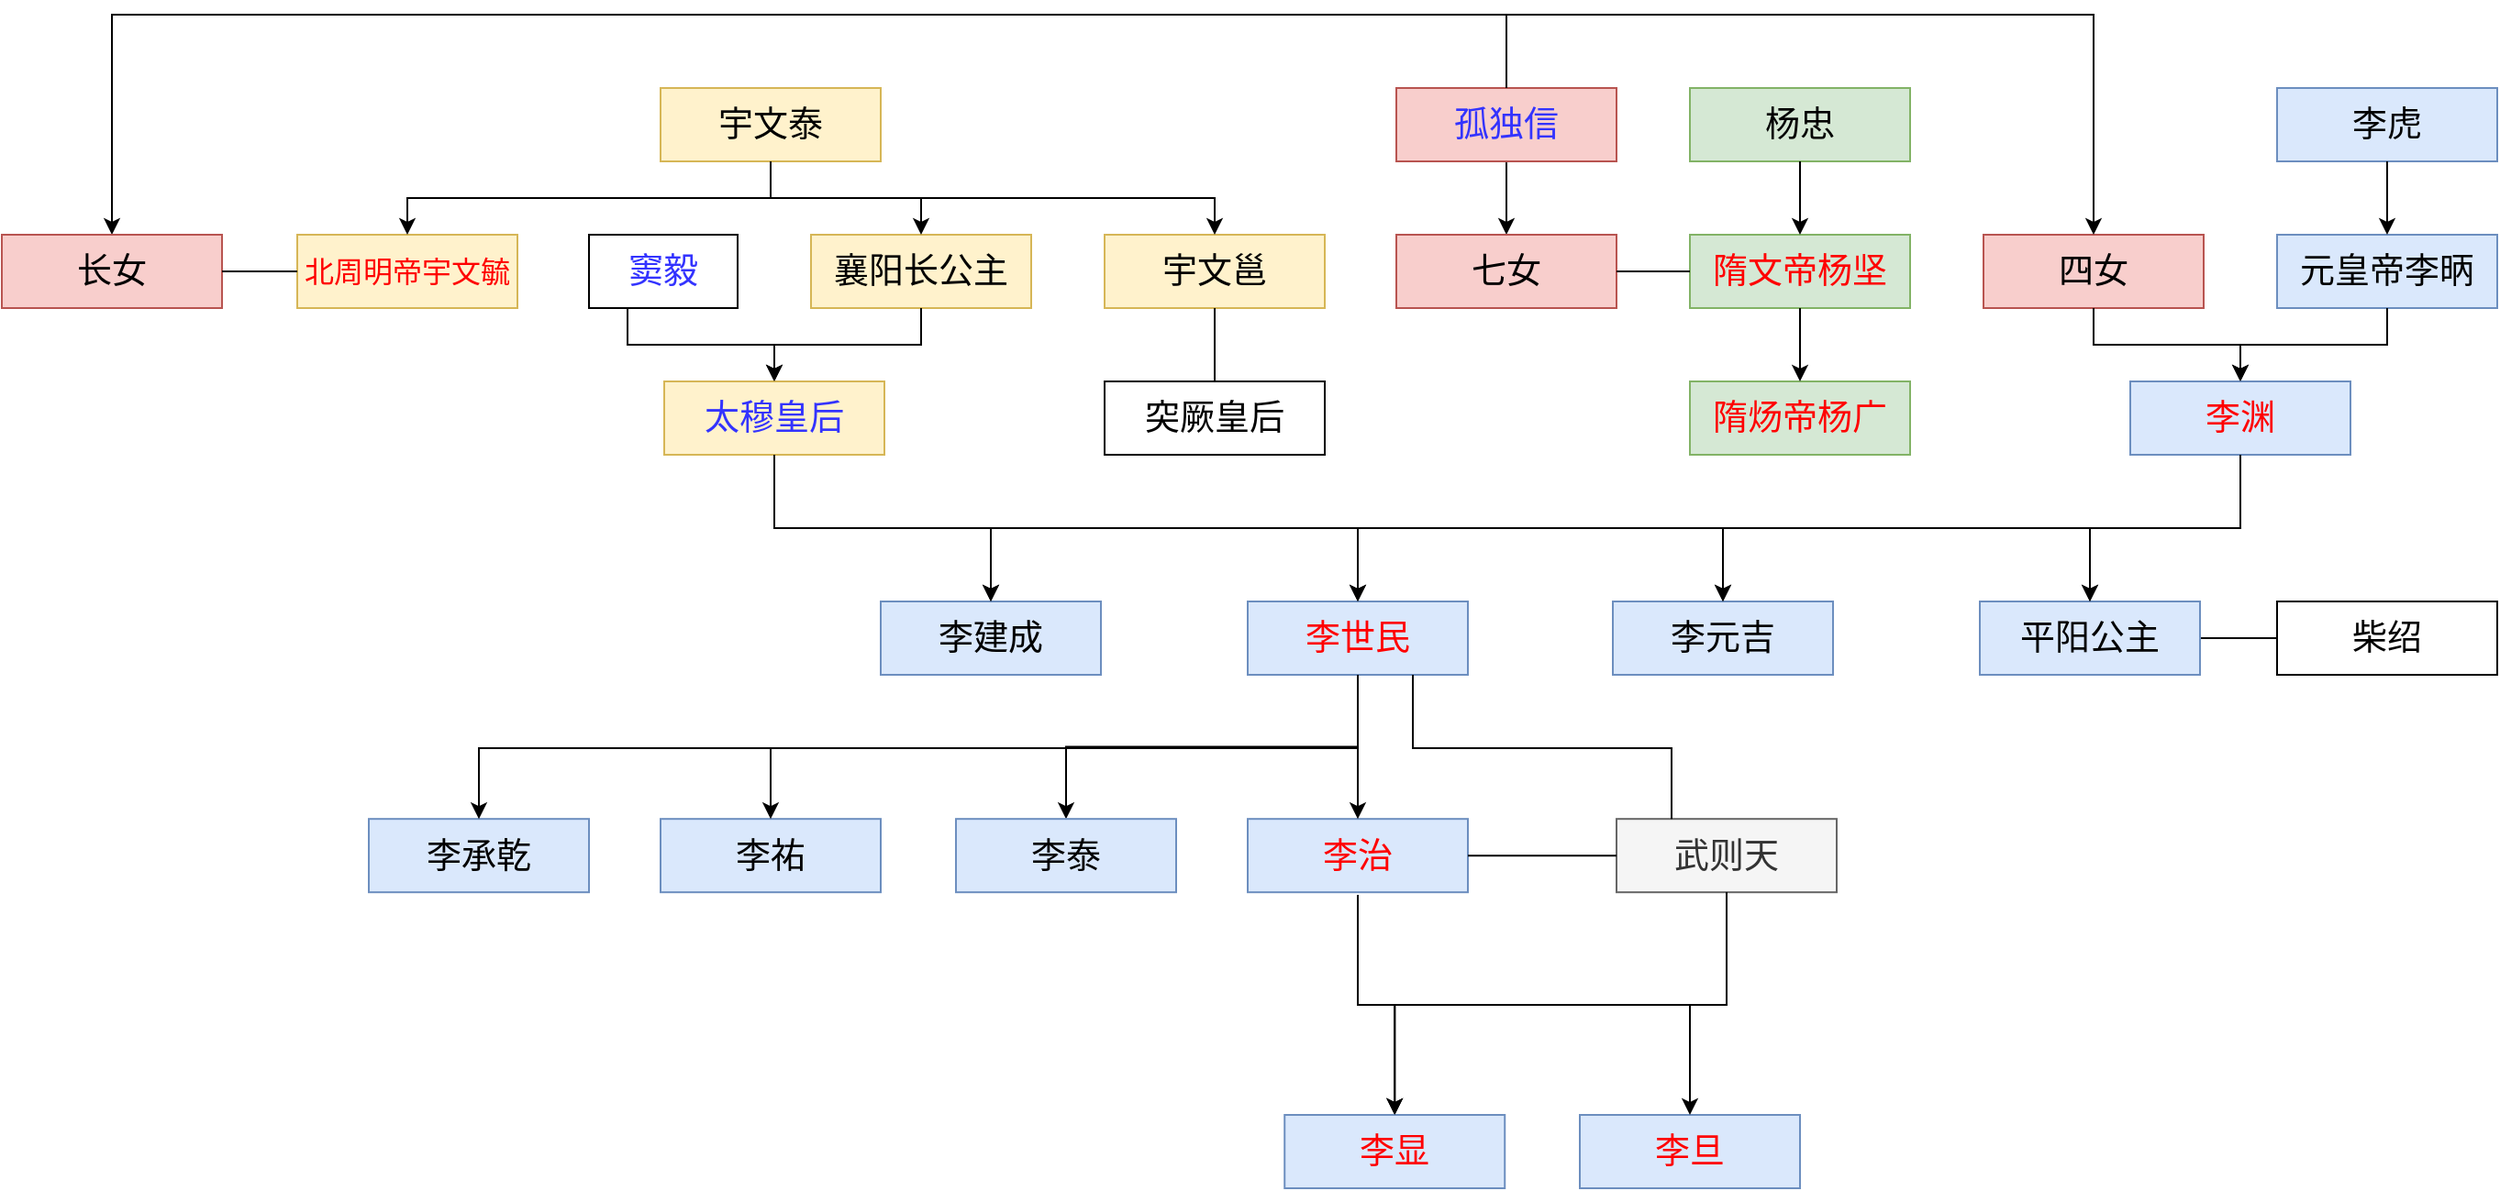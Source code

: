 <mxfile version="12.5.5" type="github"><diagram name="Page-1" id="97a40813-6b03-0c74-37c1-0168de264b11"><mxGraphModel dx="1395" dy="841" grid="1" gridSize="10" guides="1" tooltips="1" connect="1" arrows="1" fold="1" page="1" pageScale="1" pageWidth="1100" pageHeight="850" background="#ffffff" math="0" shadow="0"><root><mxCell id="0"/><mxCell id="1" parent="0"/><mxCell id="17" value="李虎" style="rounded=0;whiteSpace=wrap;html=1;fontSize=19;fillColor=#dae8fc;strokeColor=#6c8ebf;" parent="1" vertex="1"><mxGeometry x="1520" y="440" width="120" height="40" as="geometry"/></mxCell><mxCell id="19" value="元皇帝李昞" style="rounded=0;whiteSpace=wrap;html=1;fontSize=19;fillColor=#dae8fc;strokeColor=#6c8ebf;" parent="1" vertex="1"><mxGeometry x="1520" y="520" width="120" height="40" as="geometry"/></mxCell><mxCell id="I-6GhlOeTkknmJ2-8OJ1-19" value="" style="endArrow=classic;html=1;exitX=0.5;exitY=1;exitDx=0;exitDy=0;entryX=0.5;entryY=0;entryDx=0;entryDy=0;" edge="1" parent="1" source="17" target="19"><mxGeometry width="50" height="50" relative="1" as="geometry"><mxPoint x="1740" y="520" as="sourcePoint"/><mxPoint x="1790" y="470" as="targetPoint"/></mxGeometry></mxCell><mxCell id="I-6GhlOeTkknmJ2-8OJ1-59" value="" style="edgeStyle=elbowEdgeStyle;rounded=0;orthogonalLoop=1;jettySize=auto;elbow=vertical;html=1;endArrow=classic;endFill=1;exitX=0.5;exitY=0;exitDx=0;exitDy=0;" edge="1" parent="1" source="I-6GhlOeTkknmJ2-8OJ1-20" target="I-6GhlOeTkknmJ2-8OJ1-58"><mxGeometry relative="1" as="geometry"><mxPoint x="1100" y="430" as="sourcePoint"/><Array as="points"><mxPoint x="720" y="400"/></Array></mxGeometry></mxCell><mxCell id="I-6GhlOeTkknmJ2-8OJ1-61" value="" style="edgeStyle=elbowEdgeStyle;rounded=0;orthogonalLoop=1;jettySize=auto;elbow=vertical;html=1;endArrow=classic;endFill=1;" edge="1" parent="1" source="I-6GhlOeTkknmJ2-8OJ1-20" target="I-6GhlOeTkknmJ2-8OJ1-60"><mxGeometry relative="1" as="geometry"/></mxCell><mxCell id="I-6GhlOeTkknmJ2-8OJ1-20" value="&lt;font color=&quot;#3333ff&quot;&gt;孤独信&lt;/font&gt;" style="rounded=0;whiteSpace=wrap;html=1;fontSize=19;fillColor=#f8cecc;strokeColor=#b85450;" vertex="1" parent="1"><mxGeometry x="1040" y="440" width="120" height="40" as="geometry"/></mxCell><mxCell id="I-6GhlOeTkknmJ2-8OJ1-60" value="七女" style="rounded=0;whiteSpace=wrap;html=1;fontSize=19;fillColor=#f8cecc;strokeColor=#b85450;" vertex="1" parent="1"><mxGeometry x="1040" y="520" width="120" height="40" as="geometry"/></mxCell><mxCell id="I-6GhlOeTkknmJ2-8OJ1-58" value="长女" style="rounded=0;whiteSpace=wrap;html=1;fontSize=19;fillColor=#f8cecc;strokeColor=#b85450;" vertex="1" parent="1"><mxGeometry x="280" y="520" width="120" height="40" as="geometry"/></mxCell><mxCell id="I-6GhlOeTkknmJ2-8OJ1-62" value="&lt;font style=&quot;font-size: 16px&quot; color=&quot;#ff0000&quot;&gt;北周明帝宇文毓&lt;/font&gt;" style="rounded=0;whiteSpace=wrap;html=1;fontSize=19;fillColor=#fff2cc;strokeColor=#d6b656;" vertex="1" parent="1"><mxGeometry x="441" y="520" width="120" height="40" as="geometry"/></mxCell><mxCell id="I-6GhlOeTkknmJ2-8OJ1-21" value="四女" style="rounded=0;whiteSpace=wrap;html=1;fontSize=19;fillColor=#f8cecc;strokeColor=#b85450;" vertex="1" parent="1"><mxGeometry x="1360" y="520" width="120" height="40" as="geometry"/></mxCell><mxCell id="I-6GhlOeTkknmJ2-8OJ1-22" value="" style="endArrow=classic;html=1;entryX=0.5;entryY=0;entryDx=0;entryDy=0;edgeStyle=elbowEdgeStyle;elbow=vertical;rounded=0;" edge="1" parent="1" target="I-6GhlOeTkknmJ2-8OJ1-21"><mxGeometry width="50" height="50" relative="1" as="geometry"><mxPoint x="1100" y="440" as="sourcePoint"/><mxPoint x="70" y="470" as="targetPoint"/><Array as="points"><mxPoint x="1260" y="400"/></Array></mxGeometry></mxCell><mxCell id="I-6GhlOeTkknmJ2-8OJ1-24" value="" style="endArrow=classic;html=1;exitX=0.5;exitY=1;exitDx=0;exitDy=0;entryX=0.5;entryY=0;entryDx=0;entryDy=0;edgeStyle=elbowEdgeStyle;elbow=vertical;rounded=0;" edge="1" parent="1" source="19" target="I-6GhlOeTkknmJ2-8OJ1-54"><mxGeometry width="50" height="50" relative="1" as="geometry"><mxPoint x="1740" y="690" as="sourcePoint"/><mxPoint x="1820" y="600" as="targetPoint"/></mxGeometry></mxCell><mxCell id="I-6GhlOeTkknmJ2-8OJ1-38" value="李建成" style="rounded=0;whiteSpace=wrap;html=1;fontSize=19;fillColor=#dae8fc;strokeColor=#6c8ebf;" vertex="1" parent="1"><mxGeometry x="759" y="720" width="120" height="40" as="geometry"/></mxCell><mxCell id="I-6GhlOeTkknmJ2-8OJ1-54" value="李渊" style="rounded=0;whiteSpace=wrap;html=1;fontSize=19;fillColor=#dae8fc;strokeColor=#6c8ebf;fontColor=#FF0000;" vertex="1" parent="1"><mxGeometry x="1440" y="600" width="120" height="40" as="geometry"/></mxCell><mxCell id="I-6GhlOeTkknmJ2-8OJ1-26" value="" style="endArrow=classic;html=1;exitX=0.5;exitY=1;exitDx=0;exitDy=0;entryX=0.5;entryY=0;entryDx=0;entryDy=0;edgeStyle=elbowEdgeStyle;elbow=vertical;rounded=0;" edge="1" parent="1" source="I-6GhlOeTkknmJ2-8OJ1-21" target="I-6GhlOeTkknmJ2-8OJ1-54"><mxGeometry width="50" height="50" relative="1" as="geometry"><mxPoint x="1750" y="570" as="sourcePoint"/><mxPoint x="1820" y="600" as="targetPoint"/></mxGeometry></mxCell><mxCell id="I-6GhlOeTkknmJ2-8OJ1-27" value="&lt;font color=&quot;#3333ff&quot;&gt;窦毅&lt;/font&gt;" style="rounded=0;whiteSpace=wrap;html=1;fontSize=19;" vertex="1" parent="1"><mxGeometry x="600" y="520" width="81" height="40" as="geometry"/></mxCell><mxCell id="I-6GhlOeTkknmJ2-8OJ1-28" value="宇文泰" style="rounded=0;whiteSpace=wrap;html=1;fontSize=19;fillColor=#fff2cc;strokeColor=#d6b656;" vertex="1" parent="1"><mxGeometry x="639" y="440" width="120" height="40" as="geometry"/></mxCell><mxCell id="I-6GhlOeTkknmJ2-8OJ1-29" value="襄阳长公主" style="rounded=0;whiteSpace=wrap;html=1;fontSize=19;fillColor=#fff2cc;strokeColor=#d6b656;" vertex="1" parent="1"><mxGeometry x="721" y="520" width="120" height="40" as="geometry"/></mxCell><mxCell id="I-6GhlOeTkknmJ2-8OJ1-30" value="" style="endArrow=classic;html=1;exitX=0.5;exitY=1;exitDx=0;exitDy=0;entryX=0.5;entryY=0;entryDx=0;entryDy=0;edgeStyle=elbowEdgeStyle;elbow=vertical;rounded=0;" edge="1" parent="1" target="I-6GhlOeTkknmJ2-8OJ1-29" source="I-6GhlOeTkknmJ2-8OJ1-28"><mxGeometry width="50" height="50" relative="1" as="geometry"><mxPoint x="781" y="480" as="sourcePoint"/><mxPoint x="831" y="470" as="targetPoint"/></mxGeometry></mxCell><mxCell id="I-6GhlOeTkknmJ2-8OJ1-33" value="" style="endArrow=classic;html=1;entryX=0.5;entryY=0;entryDx=0;entryDy=0;edgeStyle=elbowEdgeStyle;elbow=vertical;rounded=0;" edge="1" parent="1" target="I-6GhlOeTkknmJ2-8OJ1-34"><mxGeometry width="50" height="50" relative="1" as="geometry"><mxPoint x="621" y="560" as="sourcePoint"/><mxPoint x="671" y="640" as="targetPoint"/></mxGeometry></mxCell><mxCell id="I-6GhlOeTkknmJ2-8OJ1-34" value="&lt;font color=&quot;#3333ff&quot;&gt;太穆皇后&lt;/font&gt;" style="rounded=0;whiteSpace=wrap;html=1;fontSize=19;fillColor=#fff2cc;strokeColor=#d6b656;" vertex="1" parent="1"><mxGeometry x="641" y="600" width="120" height="40" as="geometry"/></mxCell><mxCell id="I-6GhlOeTkknmJ2-8OJ1-35" value="" style="endArrow=classic;html=1;exitX=0.5;exitY=1;exitDx=0;exitDy=0;entryX=0.5;entryY=0;entryDx=0;entryDy=0;edgeStyle=elbowEdgeStyle;elbow=vertical;rounded=0;" edge="1" parent="1" target="I-6GhlOeTkknmJ2-8OJ1-34"><mxGeometry width="50" height="50" relative="1" as="geometry"><mxPoint x="781" y="560" as="sourcePoint"/><mxPoint x="711" y="610" as="targetPoint"/></mxGeometry></mxCell><mxCell id="I-6GhlOeTkknmJ2-8OJ1-40" value="宇文邕" style="rounded=0;whiteSpace=wrap;html=1;fontSize=19;fillColor=#fff2cc;strokeColor=#d6b656;" vertex="1" parent="1"><mxGeometry x="881" y="520" width="120" height="40" as="geometry"/></mxCell><mxCell id="I-6GhlOeTkknmJ2-8OJ1-41" value="突厥皇后" style="rounded=0;whiteSpace=wrap;html=1;fontSize=19;" vertex="1" parent="1"><mxGeometry x="881" y="600" width="120" height="40" as="geometry"/></mxCell><mxCell id="I-6GhlOeTkknmJ2-8OJ1-42" value="" style="endArrow=classic;html=1;edgeStyle=elbowEdgeStyle;elbow=vertical;rounded=0;exitX=0.5;exitY=1;exitDx=0;exitDy=0;" edge="1" parent="1" source="I-6GhlOeTkknmJ2-8OJ1-28"><mxGeometry width="50" height="50" relative="1" as="geometry"><mxPoint x="861" y="480" as="sourcePoint"/><mxPoint x="941" y="520" as="targetPoint"/></mxGeometry></mxCell><mxCell id="I-6GhlOeTkknmJ2-8OJ1-43" value="" style="endArrow=none;html=1;entryX=0.5;entryY=0;entryDx=0;entryDy=0;exitX=0.5;exitY=1;exitDx=0;exitDy=0;" edge="1" parent="1" source="I-6GhlOeTkknmJ2-8OJ1-40" target="I-6GhlOeTkknmJ2-8OJ1-41"><mxGeometry width="50" height="50" relative="1" as="geometry"><mxPoint x="231" y="830" as="sourcePoint"/><mxPoint x="281" y="780" as="targetPoint"/></mxGeometry></mxCell><mxCell id="I-6GhlOeTkknmJ2-8OJ1-102" value="" style="edgeStyle=orthogonalEdgeStyle;rounded=0;orthogonalLoop=1;jettySize=auto;html=1;endArrow=classic;endFill=1;fontColor=#000000;entryX=0.5;entryY=0;entryDx=0;entryDy=0;exitX=0.5;exitY=1;exitDx=0;exitDy=0;" edge="1" parent="1" source="I-6GhlOeTkknmJ2-8OJ1-45" target="I-6GhlOeTkknmJ2-8OJ1-99"><mxGeometry relative="1" as="geometry"/></mxCell><mxCell id="I-6GhlOeTkknmJ2-8OJ1-45" value="&lt;font color=&quot;#ff0000&quot;&gt;李世民&lt;/font&gt;" style="rounded=0;whiteSpace=wrap;html=1;fontSize=19;fillColor=#dae8fc;strokeColor=#6c8ebf;" vertex="1" parent="1"><mxGeometry x="959" y="720" width="120" height="40" as="geometry"/></mxCell><mxCell id="I-6GhlOeTkknmJ2-8OJ1-95" value="&lt;font&gt;李承乾&lt;br&gt;&lt;/font&gt;" style="rounded=0;whiteSpace=wrap;html=1;fontSize=19;fillColor=#dae8fc;strokeColor=#6c8ebf;fontColor=#000000;" vertex="1" parent="1"><mxGeometry x="480" y="838.59" width="120" height="40" as="geometry"/></mxCell><mxCell id="I-6GhlOeTkknmJ2-8OJ1-46" value="李元吉" style="rounded=0;whiteSpace=wrap;html=1;fontSize=19;fillColor=#dae8fc;strokeColor=#6c8ebf;" vertex="1" parent="1"><mxGeometry x="1158" y="720" width="120" height="40" as="geometry"/></mxCell><mxCell id="I-6GhlOeTkknmJ2-8OJ1-57" value="" style="edgeStyle=elbowEdgeStyle;rounded=0;orthogonalLoop=1;jettySize=auto;elbow=vertical;html=1;endArrow=none;endFill=0;" edge="1" parent="1" source="I-6GhlOeTkknmJ2-8OJ1-47" target="I-6GhlOeTkknmJ2-8OJ1-56"><mxGeometry relative="1" as="geometry"/></mxCell><mxCell id="I-6GhlOeTkknmJ2-8OJ1-47" value="平阳公主" style="rounded=0;whiteSpace=wrap;html=1;fontSize=19;fillColor=#dae8fc;strokeColor=#6c8ebf;" vertex="1" parent="1"><mxGeometry x="1358" y="720" width="120" height="40" as="geometry"/></mxCell><mxCell id="I-6GhlOeTkknmJ2-8OJ1-56" value="柴绍" style="rounded=0;whiteSpace=wrap;html=1;fontSize=19;" vertex="1" parent="1"><mxGeometry x="1520" y="720" width="120" height="40" as="geometry"/></mxCell><mxCell id="I-6GhlOeTkknmJ2-8OJ1-70" value="&lt;font color=&quot;#ff0000&quot;&gt;隋文帝杨坚&lt;/font&gt;" style="rounded=0;whiteSpace=wrap;html=1;fontSize=19;fillColor=#d5e8d4;strokeColor=#82b366;" vertex="1" parent="1"><mxGeometry x="1200" y="520" width="120" height="40" as="geometry"/></mxCell><mxCell id="I-6GhlOeTkknmJ2-8OJ1-72" value="" style="endArrow=classic;html=1;edgeStyle=elbowEdgeStyle;elbow=vertical;rounded=0;exitX=0.5;exitY=1;exitDx=0;exitDy=0;entryX=0.5;entryY=0;entryDx=0;entryDy=0;" edge="1" parent="1" source="I-6GhlOeTkknmJ2-8OJ1-28" target="I-6GhlOeTkknmJ2-8OJ1-62"><mxGeometry width="50" height="50" relative="1" as="geometry"><mxPoint x="871.0" y="490" as="sourcePoint"/><mxPoint x="951.0" y="530" as="targetPoint"/><Array as="points"><mxPoint x="580" y="500"/></Array></mxGeometry></mxCell><mxCell id="I-6GhlOeTkknmJ2-8OJ1-75" value="" style="rounded=0;orthogonalLoop=1;jettySize=auto;elbow=vertical;html=1;endArrow=none;endFill=0;exitX=1;exitY=0.5;exitDx=0;exitDy=0;entryX=0;entryY=0.5;entryDx=0;entryDy=0;" edge="1" parent="1" source="I-6GhlOeTkknmJ2-8OJ1-58" target="I-6GhlOeTkknmJ2-8OJ1-62"><mxGeometry relative="1" as="geometry"><mxPoint x="671" y="749.833" as="sourcePoint"/><mxPoint x="691" y="749.833" as="targetPoint"/></mxGeometry></mxCell><mxCell id="I-6GhlOeTkknmJ2-8OJ1-77" value="" style="rounded=0;orthogonalLoop=1;jettySize=auto;elbow=vertical;html=1;endArrow=none;endFill=0;entryX=0;entryY=0.5;entryDx=0;entryDy=0;exitX=1;exitY=0.5;exitDx=0;exitDy=0;" edge="1" parent="1" source="I-6GhlOeTkknmJ2-8OJ1-60" target="I-6GhlOeTkknmJ2-8OJ1-70"><mxGeometry relative="1" as="geometry"><mxPoint x="671" y="749.833" as="sourcePoint"/><mxPoint x="691" y="749.833" as="targetPoint"/></mxGeometry></mxCell><mxCell id="I-6GhlOeTkknmJ2-8OJ1-80" value="" style="endArrow=classic;html=1;edgeStyle=elbowEdgeStyle;elbow=vertical;rounded=0;exitX=0.5;exitY=1;exitDx=0;exitDy=0;entryX=0.5;entryY=0;entryDx=0;entryDy=0;" edge="1" parent="1" source="I-6GhlOeTkknmJ2-8OJ1-34" target="I-6GhlOeTkknmJ2-8OJ1-38"><mxGeometry width="50" height="50" relative="1" as="geometry"><mxPoint x="730" y="660" as="sourcePoint"/><mxPoint x="972" y="700" as="targetPoint"/></mxGeometry></mxCell><mxCell id="I-6GhlOeTkknmJ2-8OJ1-81" value="" style="endArrow=classic;html=1;edgeStyle=elbowEdgeStyle;elbow=vertical;rounded=0;exitX=0.5;exitY=1;exitDx=0;exitDy=0;entryX=0.5;entryY=0;entryDx=0;entryDy=0;" edge="1" parent="1" source="I-6GhlOeTkknmJ2-8OJ1-34" target="I-6GhlOeTkknmJ2-8OJ1-45"><mxGeometry width="50" height="50" relative="1" as="geometry"><mxPoint x="711" y="650" as="sourcePoint"/><mxPoint x="829" y="730" as="targetPoint"/></mxGeometry></mxCell><mxCell id="I-6GhlOeTkknmJ2-8OJ1-82" value="" style="endArrow=classic;html=1;edgeStyle=elbowEdgeStyle;elbow=vertical;rounded=0;exitX=0.5;exitY=1;exitDx=0;exitDy=0;entryX=0.5;entryY=0;entryDx=0;entryDy=0;" edge="1" parent="1" source="I-6GhlOeTkknmJ2-8OJ1-34" target="I-6GhlOeTkknmJ2-8OJ1-46"><mxGeometry width="50" height="50" relative="1" as="geometry"><mxPoint x="711" y="650" as="sourcePoint"/><mxPoint x="1029.0" y="730" as="targetPoint"/></mxGeometry></mxCell><mxCell id="I-6GhlOeTkknmJ2-8OJ1-83" value="" style="endArrow=classic;html=1;edgeStyle=elbowEdgeStyle;elbow=vertical;rounded=0;exitX=0.5;exitY=1;exitDx=0;exitDy=0;entryX=0.5;entryY=0;entryDx=0;entryDy=0;" edge="1" parent="1" source="I-6GhlOeTkknmJ2-8OJ1-34" target="I-6GhlOeTkknmJ2-8OJ1-47"><mxGeometry width="50" height="50" relative="1" as="geometry"><mxPoint x="711" y="650" as="sourcePoint"/><mxPoint x="1228.0" y="730" as="targetPoint"/></mxGeometry></mxCell><mxCell id="I-6GhlOeTkknmJ2-8OJ1-84" value="" style="endArrow=classic;html=1;edgeStyle=elbowEdgeStyle;elbow=vertical;rounded=0;exitX=0.5;exitY=1;exitDx=0;exitDy=0;entryX=0.5;entryY=0;entryDx=0;entryDy=0;" edge="1" parent="1" source="I-6GhlOeTkknmJ2-8OJ1-54" target="I-6GhlOeTkknmJ2-8OJ1-47"><mxGeometry width="50" height="50" relative="1" as="geometry"><mxPoint x="721" y="660" as="sourcePoint"/><mxPoint x="1238.0" y="740" as="targetPoint"/></mxGeometry></mxCell><mxCell id="I-6GhlOeTkknmJ2-8OJ1-85" value="" style="endArrow=classic;html=1;edgeStyle=elbowEdgeStyle;elbow=vertical;rounded=0;exitX=0.5;exitY=1;exitDx=0;exitDy=0;entryX=0.5;entryY=0;entryDx=0;entryDy=0;" edge="1" parent="1" source="I-6GhlOeTkknmJ2-8OJ1-54" target="I-6GhlOeTkknmJ2-8OJ1-46"><mxGeometry width="50" height="50" relative="1" as="geometry"><mxPoint x="1670" y="650" as="sourcePoint"/><mxPoint x="1428.0" y="730" as="targetPoint"/></mxGeometry></mxCell><mxCell id="I-6GhlOeTkknmJ2-8OJ1-86" value="" style="endArrow=classic;html=1;edgeStyle=elbowEdgeStyle;elbow=vertical;rounded=0;exitX=0.5;exitY=1;exitDx=0;exitDy=0;entryX=0.5;entryY=0;entryDx=0;entryDy=0;" edge="1" parent="1" source="I-6GhlOeTkknmJ2-8OJ1-54" target="I-6GhlOeTkknmJ2-8OJ1-45"><mxGeometry width="50" height="50" relative="1" as="geometry"><mxPoint x="1670" y="650" as="sourcePoint"/><mxPoint x="1228.0" y="730" as="targetPoint"/></mxGeometry></mxCell><mxCell id="I-6GhlOeTkknmJ2-8OJ1-87" value="" style="endArrow=classic;html=1;edgeStyle=elbowEdgeStyle;elbow=vertical;rounded=0;exitX=0.5;exitY=1;exitDx=0;exitDy=0;entryX=0.5;entryY=0;entryDx=0;entryDy=0;" edge="1" parent="1" source="I-6GhlOeTkknmJ2-8OJ1-54" target="I-6GhlOeTkknmJ2-8OJ1-38"><mxGeometry width="50" height="50" relative="1" as="geometry"><mxPoint x="1670" y="650" as="sourcePoint"/><mxPoint x="1029.0" y="730" as="targetPoint"/></mxGeometry></mxCell><mxCell id="I-6GhlOeTkknmJ2-8OJ1-88" value="杨忠" style="rounded=0;whiteSpace=wrap;html=1;fontSize=19;fillColor=#d5e8d4;strokeColor=#82b366;" vertex="1" parent="1"><mxGeometry x="1200" y="440" width="120" height="40" as="geometry"/></mxCell><mxCell id="I-6GhlOeTkknmJ2-8OJ1-90" value="&lt;font color=&quot;#ff0000&quot;&gt;隋炀帝杨广&lt;/font&gt;" style="rounded=0;whiteSpace=wrap;html=1;fontSize=19;fillColor=#d5e8d4;strokeColor=#82b366;" vertex="1" parent="1"><mxGeometry x="1200" y="600" width="120" height="40" as="geometry"/></mxCell><mxCell id="I-6GhlOeTkknmJ2-8OJ1-92" value="" style="edgeStyle=none;rounded=0;orthogonalLoop=1;jettySize=auto;html=1;endArrow=classic;endFill=1;fontColor=#FF0000;entryX=0.5;entryY=0;entryDx=0;entryDy=0;" edge="1" parent="1" target="I-6GhlOeTkknmJ2-8OJ1-90"><mxGeometry relative="1" as="geometry"><mxPoint x="1260" y="560" as="sourcePoint"/><mxPoint x="1270" y="490" as="targetPoint"/></mxGeometry></mxCell><mxCell id="I-6GhlOeTkknmJ2-8OJ1-94" value="" style="edgeStyle=none;rounded=0;orthogonalLoop=1;jettySize=auto;html=1;endArrow=classic;endFill=1;fontColor=#FF0000;entryX=0.5;entryY=0;entryDx=0;entryDy=0;exitX=0.5;exitY=1;exitDx=0;exitDy=0;" edge="1" parent="1" source="I-6GhlOeTkknmJ2-8OJ1-88" target="I-6GhlOeTkknmJ2-8OJ1-70"><mxGeometry relative="1" as="geometry"><mxPoint x="1270" y="570" as="sourcePoint"/><mxPoint x="1270" y="610" as="targetPoint"/></mxGeometry></mxCell><mxCell id="I-6GhlOeTkknmJ2-8OJ1-98" value="&lt;font&gt;李祐&lt;br&gt;&lt;/font&gt;" style="rounded=0;whiteSpace=wrap;html=1;fontSize=19;fillColor=#dae8fc;strokeColor=#6c8ebf;fontColor=#000000;" vertex="1" parent="1"><mxGeometry x="639" y="838.59" width="120" height="40" as="geometry"/></mxCell><mxCell id="I-6GhlOeTkknmJ2-8OJ1-99" value="&lt;font&gt;李泰&lt;br&gt;&lt;/font&gt;" style="rounded=0;whiteSpace=wrap;html=1;fontSize=19;fillColor=#dae8fc;strokeColor=#6c8ebf;fontColor=#000000;" vertex="1" parent="1"><mxGeometry x="800" y="838.59" width="120" height="40" as="geometry"/></mxCell><mxCell id="I-6GhlOeTkknmJ2-8OJ1-100" value="&lt;font&gt;李治&lt;br&gt;&lt;/font&gt;" style="rounded=0;whiteSpace=wrap;html=1;fontSize=19;fillColor=#dae8fc;strokeColor=#6c8ebf;fontColor=#FF0000;" vertex="1" parent="1"><mxGeometry x="959" y="838.59" width="120" height="40" as="geometry"/></mxCell><mxCell id="I-6GhlOeTkknmJ2-8OJ1-101" value="&lt;font&gt;武则天&lt;br&gt;&lt;/font&gt;" style="rounded=0;whiteSpace=wrap;html=1;fontSize=19;fillColor=#f5f5f5;strokeColor=#666666;fontColor=#333333;" vertex="1" parent="1"><mxGeometry x="1160" y="838.59" width="120" height="40" as="geometry"/></mxCell><mxCell id="I-6GhlOeTkknmJ2-8OJ1-103" value="" style="endArrow=none;html=1;fontColor=#000000;exitX=1;exitY=0.5;exitDx=0;exitDy=0;entryX=0;entryY=0.5;entryDx=0;entryDy=0;" edge="1" parent="1" source="I-6GhlOeTkknmJ2-8OJ1-100" target="I-6GhlOeTkknmJ2-8OJ1-101"><mxGeometry width="50" height="50" relative="1" as="geometry"><mxPoint x="1070" y="960" as="sourcePoint"/><mxPoint x="1120" y="910" as="targetPoint"/></mxGeometry></mxCell><mxCell id="I-6GhlOeTkknmJ2-8OJ1-104" value="" style="endArrow=none;html=1;fontColor=#000000;exitX=0.75;exitY=1;exitDx=0;exitDy=0;entryX=0.25;entryY=0;entryDx=0;entryDy=0;edgeStyle=orthogonalEdgeStyle;rounded=0;" edge="1" parent="1" source="I-6GhlOeTkknmJ2-8OJ1-45" target="I-6GhlOeTkknmJ2-8OJ1-101"><mxGeometry width="50" height="50" relative="1" as="geometry"><mxPoint x="1089.0" y="868.59" as="sourcePoint"/><mxPoint x="1170" y="868.59" as="targetPoint"/><Array as="points"><mxPoint x="1049" y="800"/><mxPoint x="1190" y="800"/></Array></mxGeometry></mxCell><mxCell id="I-6GhlOeTkknmJ2-8OJ1-105" value="" style="edgeStyle=none;rounded=0;orthogonalLoop=1;jettySize=auto;html=1;endArrow=classic;endFill=1;fontColor=#000000;entryX=0.5;entryY=0;entryDx=0;entryDy=0;exitX=0.5;exitY=1;exitDx=0;exitDy=0;" edge="1" parent="1" source="I-6GhlOeTkknmJ2-8OJ1-45" target="I-6GhlOeTkknmJ2-8OJ1-100"><mxGeometry relative="1" as="geometry"><mxPoint x="1029.0" y="770" as="sourcePoint"/><mxPoint x="827" y="848.59" as="targetPoint"/></mxGeometry></mxCell><mxCell id="I-6GhlOeTkknmJ2-8OJ1-106" value="" style="edgeStyle=orthogonalEdgeStyle;rounded=0;orthogonalLoop=1;jettySize=auto;html=1;endArrow=classic;endFill=1;fontColor=#000000;entryX=0.5;entryY=0;entryDx=0;entryDy=0;exitX=0.5;exitY=1;exitDx=0;exitDy=0;" edge="1" parent="1" source="I-6GhlOeTkknmJ2-8OJ1-45" target="I-6GhlOeTkknmJ2-8OJ1-98"><mxGeometry relative="1" as="geometry"><mxPoint x="1029.0" y="770" as="sourcePoint"/><mxPoint x="827" y="848.59" as="targetPoint"/><Array as="points"><mxPoint x="1019" y="800"/><mxPoint x="699" y="800"/></Array></mxGeometry></mxCell><mxCell id="I-6GhlOeTkknmJ2-8OJ1-107" value="" style="edgeStyle=orthogonalEdgeStyle;rounded=0;orthogonalLoop=1;jettySize=auto;html=1;endArrow=classic;endFill=1;fontColor=#000000;entryX=0.5;entryY=0;entryDx=0;entryDy=0;exitX=0.5;exitY=1;exitDx=0;exitDy=0;" edge="1" parent="1" source="I-6GhlOeTkknmJ2-8OJ1-45" target="I-6GhlOeTkknmJ2-8OJ1-95"><mxGeometry relative="1" as="geometry"><mxPoint x="1029.118" y="770.176" as="sourcePoint"/><mxPoint x="627.941" y="849" as="targetPoint"/><Array as="points"><mxPoint x="1019" y="800"/><mxPoint x="540" y="800"/></Array></mxGeometry></mxCell><mxCell id="I-6GhlOeTkknmJ2-8OJ1-108" value="" style="endArrow=classic;html=1;edgeStyle=elbowEdgeStyle;elbow=vertical;rounded=0;exitX=0.5;exitY=1;exitDx=0;exitDy=0;entryX=0.5;entryY=0;entryDx=0;entryDy=0;" edge="1" parent="1" source="I-6GhlOeTkknmJ2-8OJ1-101" target="I-6GhlOeTkknmJ2-8OJ1-109"><mxGeometry width="50" height="50" relative="1" as="geometry"><mxPoint x="1551" y="950" as="sourcePoint"/><mxPoint x="870" y="1030" as="targetPoint"/><Array as="points"><mxPoint x="1130" y="940"/></Array></mxGeometry></mxCell><mxCell id="I-6GhlOeTkknmJ2-8OJ1-109" value="&lt;font&gt;李显&lt;br&gt;&lt;/font&gt;" style="rounded=0;whiteSpace=wrap;html=1;fontSize=19;fillColor=#dae8fc;strokeColor=#6c8ebf;fontColor=#FF0000;" vertex="1" parent="1"><mxGeometry x="979.12" y="1000" width="120" height="40" as="geometry"/></mxCell><mxCell id="I-6GhlOeTkknmJ2-8OJ1-110" value="&lt;font&gt;李旦&lt;br&gt;&lt;/font&gt;" style="rounded=0;whiteSpace=wrap;html=1;fontSize=19;fillColor=#dae8fc;strokeColor=#6c8ebf;fontColor=#FF0000;" vertex="1" parent="1"><mxGeometry x="1140" y="1000" width="120" height="40" as="geometry"/></mxCell><mxCell id="I-6GhlOeTkknmJ2-8OJ1-111" value="" style="endArrow=classic;html=1;edgeStyle=elbowEdgeStyle;elbow=vertical;rounded=0;exitX=0.5;exitY=1;exitDx=0;exitDy=0;entryX=0.5;entryY=0;entryDx=0;entryDy=0;" edge="1" parent="1" source="I-6GhlOeTkknmJ2-8OJ1-101" target="I-6GhlOeTkknmJ2-8OJ1-110"><mxGeometry width="50" height="50" relative="1" as="geometry"><mxPoint x="1230" y="888.59" as="sourcePoint"/><mxPoint x="1029.0" y="1010" as="targetPoint"/><Array as="points"><mxPoint x="1210" y="940"/></Array></mxGeometry></mxCell><mxCell id="I-6GhlOeTkknmJ2-8OJ1-112" value="" style="endArrow=classic;html=1;edgeStyle=elbowEdgeStyle;elbow=vertical;rounded=0;entryX=0.5;entryY=0;entryDx=0;entryDy=0;" edge="1" parent="1" target="I-6GhlOeTkknmJ2-8OJ1-109"><mxGeometry width="50" height="50" relative="1" as="geometry"><mxPoint x="1019" y="880" as="sourcePoint"/><mxPoint x="1230" y="1010" as="targetPoint"/><Array as="points"><mxPoint x="1230" y="940"/></Array></mxGeometry></mxCell></root></mxGraphModel></diagram></mxfile>